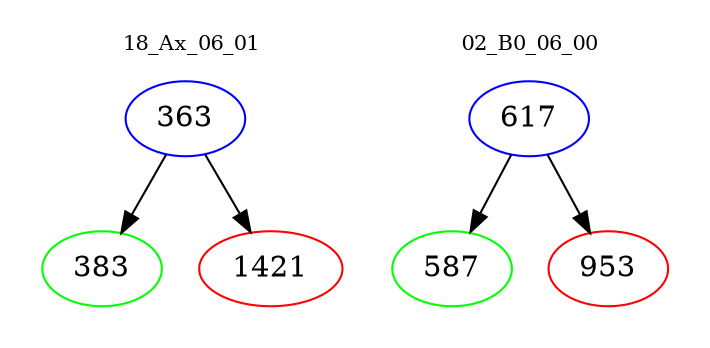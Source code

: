 digraph{
subgraph cluster_0 {
color = white
label = "18_Ax_06_01";
fontsize=10;
T0_363 [label="363", color="blue"]
T0_363 -> T0_383 [color="black"]
T0_383 [label="383", color="green"]
T0_363 -> T0_1421 [color="black"]
T0_1421 [label="1421", color="red"]
}
subgraph cluster_1 {
color = white
label = "02_B0_06_00";
fontsize=10;
T1_617 [label="617", color="blue"]
T1_617 -> T1_587 [color="black"]
T1_587 [label="587", color="green"]
T1_617 -> T1_953 [color="black"]
T1_953 [label="953", color="red"]
}
}
